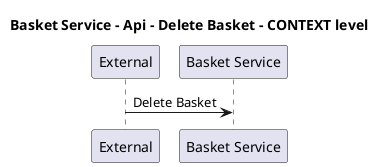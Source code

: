 @startuml

title Basket Service - Api - Delete Basket - CONTEXT level

participant "External" as C4InterFlow.SoftwareSystems.ExternalSystem
participant "Basket Service" as ECommercePlatform.SoftwareSystems.BasketService

C4InterFlow.SoftwareSystems.ExternalSystem -> ECommercePlatform.SoftwareSystems.BasketService : Delete Basket


@enduml
